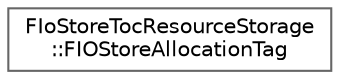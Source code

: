 digraph "Graphical Class Hierarchy"
{
 // INTERACTIVE_SVG=YES
 // LATEX_PDF_SIZE
  bgcolor="transparent";
  edge [fontname=Helvetica,fontsize=10,labelfontname=Helvetica,labelfontsize=10];
  node [fontname=Helvetica,fontsize=10,shape=box,height=0.2,width=0.4];
  rankdir="LR";
  Node0 [id="Node000000",label="FIoStoreTocResourceStorage\l::FIOStoreAllocationTag",height=0.2,width=0.4,color="grey40", fillcolor="white", style="filled",URL="$df/d1b/structFIoStoreTocResourceStorage_1_1FIOStoreAllocationTag.html",tooltip=" "];
}
